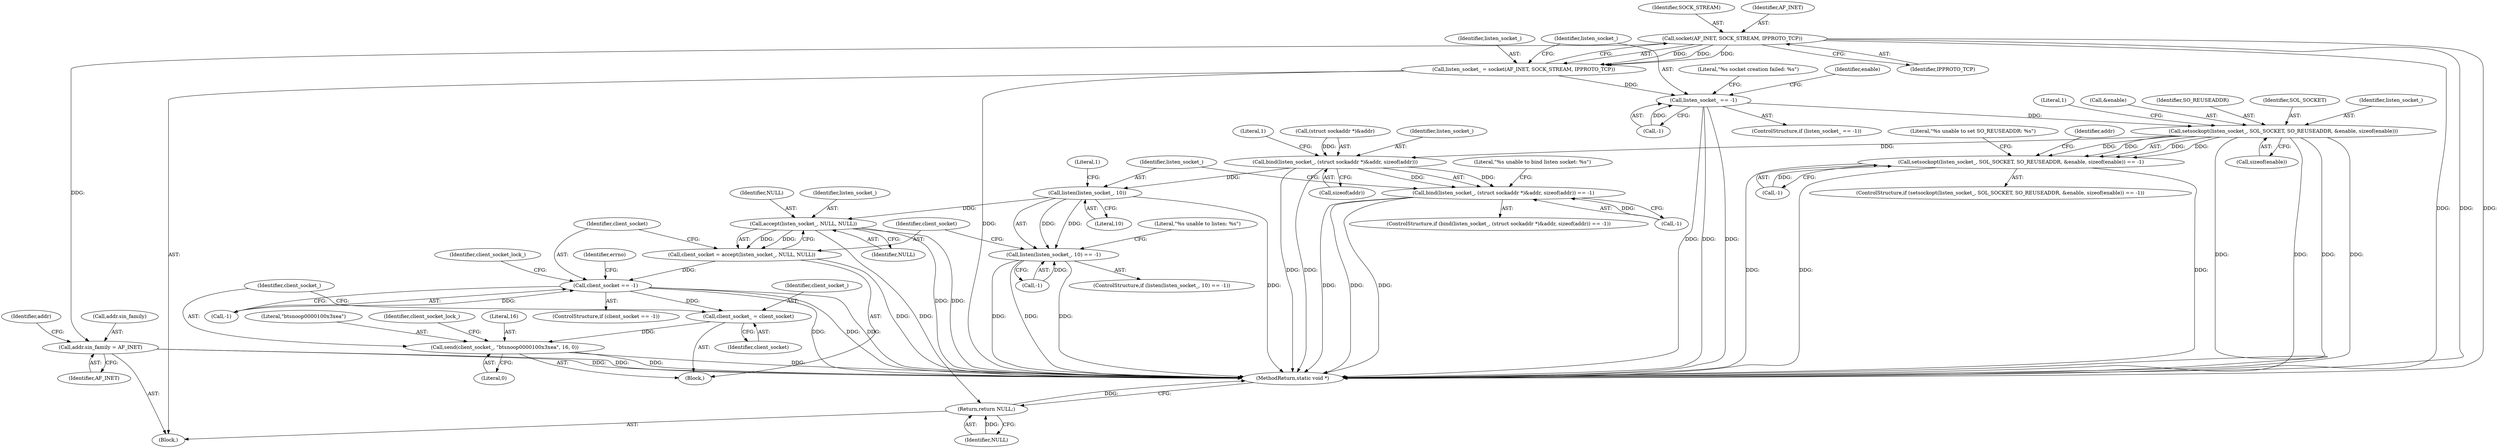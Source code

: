 digraph "0_Android_472271b153c5dc53c28beac55480a8d8434b2d5c_52@API" {
"1000114" [label="(Call,socket(AF_INET, SOCK_STREAM, IPPROTO_TCP))"];
"1000112" [label="(Call,listen_socket_ = socket(AF_INET, SOCK_STREAM, IPPROTO_TCP))"];
"1000119" [label="(Call,listen_socket_ == -1)"];
"1000136" [label="(Call,setsockopt(listen_socket_, SOL_SOCKET, SO_REUSEADDR, &enable, sizeof(enable)))"];
"1000135" [label="(Call,setsockopt(listen_socket_, SOL_SOCKET, SO_REUSEADDR, &enable, sizeof(enable)) == -1)"];
"1000175" [label="(Call,bind(listen_socket_, (struct sockaddr *)&addr, sizeof(addr)))"];
"1000174" [label="(Call,bind(listen_socket_, (struct sockaddr *)&addr, sizeof(addr)) == -1)"];
"1000194" [label="(Call,listen(listen_socket_, 10))"];
"1000193" [label="(Call,listen(listen_socket_, 10) == -1)"];
"1000211" [label="(Call,accept(listen_socket_, NULL, NULL))"];
"1000209" [label="(Call,client_socket = accept(listen_socket_, NULL, NULL))"];
"1000216" [label="(Call,client_socket == -1)"];
"1000243" [label="(Call,client_socket_ = client_socket)"];
"1000246" [label="(Call,send(client_socket_, \"btsnoop\0\0\0\0\1\0\0\x3\xea\", 16, 0))"];
"1000258" [label="(Return,return NULL;)"];
"1000154" [label="(Call,addr.sin_family = AF_INET)"];
"1000114" [label="(Call,socket(AF_INET, SOCK_STREAM, IPPROTO_TCP))"];
"1000201" [label="(Literal,\"%s unable to listen: %s\")"];
"1000137" [label="(Identifier,listen_socket_)"];
"1000134" [label="(ControlStructure,if (setsockopt(listen_socket_, SOL_SOCKET, SO_REUSEADDR, &enable, sizeof(enable)) == -1))"];
"1000148" [label="(Literal,\"%s unable to set SO_REUSEADDR: %s\")"];
"1000136" [label="(Call,setsockopt(listen_socket_, SOL_SOCKET, SO_REUSEADDR, &enable, sizeof(enable)))"];
"1000184" [label="(Literal,1)"];
"1000213" [label="(Identifier,NULL)"];
"1000217" [label="(Identifier,client_socket)"];
"1000214" [label="(Identifier,NULL)"];
"1000224" [label="(Identifier,errno)"];
"1000239" [label="(Identifier,client_socket_lock_)"];
"1000113" [label="(Identifier,listen_socket_)"];
"1000260" [label="(MethodReturn,static void *)"];
"1000125" [label="(Literal,\"%s socket creation failed: %s\")"];
"1000117" [label="(Identifier,IPPROTO_TCP)"];
"1000216" [label="(Call,client_socket == -1)"];
"1000145" [label="(Literal,1)"];
"1000193" [label="(Call,listen(listen_socket_, 10) == -1)"];
"1000245" [label="(Identifier,client_socket)"];
"1000174" [label="(Call,bind(listen_socket_, (struct sockaddr *)&addr, sizeof(addr)) == -1)"];
"1000116" [label="(Identifier,SOCK_STREAM)"];
"1000243" [label="(Call,client_socket_ = client_socket)"];
"1000246" [label="(Call,send(client_socket_, \"btsnoop\0\0\0\0\1\0\0\x3\xea\", 16, 0))"];
"1000215" [label="(ControlStructure,if (client_socket == -1))"];
"1000132" [label="(Identifier,enable)"];
"1000120" [label="(Identifier,listen_socket_)"];
"1000248" [label="(Literal,\"btsnoop\0\0\0\0\1\0\0\x3\xea\")"];
"1000144" [label="(Call,-1)"];
"1000181" [label="(Call,sizeof(addr))"];
"1000115" [label="(Identifier,AF_INET)"];
"1000177" [label="(Call,(struct sockaddr *)&addr)"];
"1000196" [label="(Literal,10)"];
"1000212" [label="(Identifier,listen_socket_)"];
"1000142" [label="(Call,sizeof(enable))"];
"1000209" [label="(Call,client_socket = accept(listen_socket_, NULL, NULL))"];
"1000187" [label="(Literal,\"%s unable to bind listen socket: %s\")"];
"1000247" [label="(Identifier,client_socket_)"];
"1000195" [label="(Identifier,listen_socket_)"];
"1000198" [label="(Literal,1)"];
"1000112" [label="(Call,listen_socket_ = socket(AF_INET, SOCK_STREAM, IPPROTO_TCP))"];
"1000103" [label="(Block,)"];
"1000207" [label="(Block,)"];
"1000156" [label="(Identifier,addr)"];
"1000175" [label="(Call,bind(listen_socket_, (struct sockaddr *)&addr, sizeof(addr)))"];
"1000194" [label="(Call,listen(listen_socket_, 10))"];
"1000259" [label="(Identifier,NULL)"];
"1000176" [label="(Identifier,listen_socket_)"];
"1000118" [label="(ControlStructure,if (listen_socket_ == -1))"];
"1000173" [label="(ControlStructure,if (bind(listen_socket_, (struct sockaddr *)&addr, sizeof(addr)) == -1))"];
"1000192" [label="(ControlStructure,if (listen(listen_socket_, 10) == -1))"];
"1000140" [label="(Call,&enable)"];
"1000244" [label="(Identifier,client_socket_)"];
"1000253" [label="(Identifier,client_socket_lock_)"];
"1000158" [label="(Identifier,AF_INET)"];
"1000197" [label="(Call,-1)"];
"1000135" [label="(Call,setsockopt(listen_socket_, SOL_SOCKET, SO_REUSEADDR, &enable, sizeof(enable)) == -1)"];
"1000139" [label="(Identifier,SO_REUSEADDR)"];
"1000121" [label="(Call,-1)"];
"1000119" [label="(Call,listen_socket_ == -1)"];
"1000218" [label="(Call,-1)"];
"1000183" [label="(Call,-1)"];
"1000250" [label="(Literal,0)"];
"1000155" [label="(Call,addr.sin_family)"];
"1000162" [label="(Identifier,addr)"];
"1000249" [label="(Literal,16)"];
"1000210" [label="(Identifier,client_socket)"];
"1000138" [label="(Identifier,SOL_SOCKET)"];
"1000154" [label="(Call,addr.sin_family = AF_INET)"];
"1000211" [label="(Call,accept(listen_socket_, NULL, NULL))"];
"1000258" [label="(Return,return NULL;)"];
"1000114" -> "1000112"  [label="AST: "];
"1000114" -> "1000117"  [label="CFG: "];
"1000115" -> "1000114"  [label="AST: "];
"1000116" -> "1000114"  [label="AST: "];
"1000117" -> "1000114"  [label="AST: "];
"1000112" -> "1000114"  [label="CFG: "];
"1000114" -> "1000260"  [label="DDG: "];
"1000114" -> "1000260"  [label="DDG: "];
"1000114" -> "1000260"  [label="DDG: "];
"1000114" -> "1000112"  [label="DDG: "];
"1000114" -> "1000112"  [label="DDG: "];
"1000114" -> "1000112"  [label="DDG: "];
"1000114" -> "1000154"  [label="DDG: "];
"1000112" -> "1000103"  [label="AST: "];
"1000113" -> "1000112"  [label="AST: "];
"1000120" -> "1000112"  [label="CFG: "];
"1000112" -> "1000260"  [label="DDG: "];
"1000112" -> "1000119"  [label="DDG: "];
"1000119" -> "1000118"  [label="AST: "];
"1000119" -> "1000121"  [label="CFG: "];
"1000120" -> "1000119"  [label="AST: "];
"1000121" -> "1000119"  [label="AST: "];
"1000125" -> "1000119"  [label="CFG: "];
"1000132" -> "1000119"  [label="CFG: "];
"1000119" -> "1000260"  [label="DDG: "];
"1000119" -> "1000260"  [label="DDG: "];
"1000119" -> "1000260"  [label="DDG: "];
"1000121" -> "1000119"  [label="DDG: "];
"1000119" -> "1000136"  [label="DDG: "];
"1000136" -> "1000135"  [label="AST: "];
"1000136" -> "1000142"  [label="CFG: "];
"1000137" -> "1000136"  [label="AST: "];
"1000138" -> "1000136"  [label="AST: "];
"1000139" -> "1000136"  [label="AST: "];
"1000140" -> "1000136"  [label="AST: "];
"1000142" -> "1000136"  [label="AST: "];
"1000145" -> "1000136"  [label="CFG: "];
"1000136" -> "1000260"  [label="DDG: "];
"1000136" -> "1000260"  [label="DDG: "];
"1000136" -> "1000260"  [label="DDG: "];
"1000136" -> "1000260"  [label="DDG: "];
"1000136" -> "1000135"  [label="DDG: "];
"1000136" -> "1000135"  [label="DDG: "];
"1000136" -> "1000135"  [label="DDG: "];
"1000136" -> "1000135"  [label="DDG: "];
"1000136" -> "1000175"  [label="DDG: "];
"1000135" -> "1000134"  [label="AST: "];
"1000135" -> "1000144"  [label="CFG: "];
"1000144" -> "1000135"  [label="AST: "];
"1000148" -> "1000135"  [label="CFG: "];
"1000156" -> "1000135"  [label="CFG: "];
"1000135" -> "1000260"  [label="DDG: "];
"1000135" -> "1000260"  [label="DDG: "];
"1000135" -> "1000260"  [label="DDG: "];
"1000144" -> "1000135"  [label="DDG: "];
"1000175" -> "1000174"  [label="AST: "];
"1000175" -> "1000181"  [label="CFG: "];
"1000176" -> "1000175"  [label="AST: "];
"1000177" -> "1000175"  [label="AST: "];
"1000181" -> "1000175"  [label="AST: "];
"1000184" -> "1000175"  [label="CFG: "];
"1000175" -> "1000260"  [label="DDG: "];
"1000175" -> "1000260"  [label="DDG: "];
"1000175" -> "1000174"  [label="DDG: "];
"1000175" -> "1000174"  [label="DDG: "];
"1000177" -> "1000175"  [label="DDG: "];
"1000175" -> "1000194"  [label="DDG: "];
"1000174" -> "1000173"  [label="AST: "];
"1000174" -> "1000183"  [label="CFG: "];
"1000183" -> "1000174"  [label="AST: "];
"1000187" -> "1000174"  [label="CFG: "];
"1000195" -> "1000174"  [label="CFG: "];
"1000174" -> "1000260"  [label="DDG: "];
"1000174" -> "1000260"  [label="DDG: "];
"1000174" -> "1000260"  [label="DDG: "];
"1000183" -> "1000174"  [label="DDG: "];
"1000194" -> "1000193"  [label="AST: "];
"1000194" -> "1000196"  [label="CFG: "];
"1000195" -> "1000194"  [label="AST: "];
"1000196" -> "1000194"  [label="AST: "];
"1000198" -> "1000194"  [label="CFG: "];
"1000194" -> "1000260"  [label="DDG: "];
"1000194" -> "1000193"  [label="DDG: "];
"1000194" -> "1000193"  [label="DDG: "];
"1000194" -> "1000211"  [label="DDG: "];
"1000193" -> "1000192"  [label="AST: "];
"1000193" -> "1000197"  [label="CFG: "];
"1000197" -> "1000193"  [label="AST: "];
"1000201" -> "1000193"  [label="CFG: "];
"1000210" -> "1000193"  [label="CFG: "];
"1000193" -> "1000260"  [label="DDG: "];
"1000193" -> "1000260"  [label="DDG: "];
"1000193" -> "1000260"  [label="DDG: "];
"1000197" -> "1000193"  [label="DDG: "];
"1000211" -> "1000209"  [label="AST: "];
"1000211" -> "1000214"  [label="CFG: "];
"1000212" -> "1000211"  [label="AST: "];
"1000213" -> "1000211"  [label="AST: "];
"1000214" -> "1000211"  [label="AST: "];
"1000209" -> "1000211"  [label="CFG: "];
"1000211" -> "1000260"  [label="DDG: "];
"1000211" -> "1000260"  [label="DDG: "];
"1000211" -> "1000209"  [label="DDG: "];
"1000211" -> "1000209"  [label="DDG: "];
"1000211" -> "1000258"  [label="DDG: "];
"1000209" -> "1000207"  [label="AST: "];
"1000210" -> "1000209"  [label="AST: "];
"1000217" -> "1000209"  [label="CFG: "];
"1000209" -> "1000260"  [label="DDG: "];
"1000209" -> "1000216"  [label="DDG: "];
"1000216" -> "1000215"  [label="AST: "];
"1000216" -> "1000218"  [label="CFG: "];
"1000217" -> "1000216"  [label="AST: "];
"1000218" -> "1000216"  [label="AST: "];
"1000224" -> "1000216"  [label="CFG: "];
"1000239" -> "1000216"  [label="CFG: "];
"1000216" -> "1000260"  [label="DDG: "];
"1000216" -> "1000260"  [label="DDG: "];
"1000216" -> "1000260"  [label="DDG: "];
"1000218" -> "1000216"  [label="DDG: "];
"1000216" -> "1000243"  [label="DDG: "];
"1000243" -> "1000207"  [label="AST: "];
"1000243" -> "1000245"  [label="CFG: "];
"1000244" -> "1000243"  [label="AST: "];
"1000245" -> "1000243"  [label="AST: "];
"1000247" -> "1000243"  [label="CFG: "];
"1000243" -> "1000246"  [label="DDG: "];
"1000246" -> "1000207"  [label="AST: "];
"1000246" -> "1000250"  [label="CFG: "];
"1000247" -> "1000246"  [label="AST: "];
"1000248" -> "1000246"  [label="AST: "];
"1000249" -> "1000246"  [label="AST: "];
"1000250" -> "1000246"  [label="AST: "];
"1000253" -> "1000246"  [label="CFG: "];
"1000246" -> "1000260"  [label="DDG: "];
"1000246" -> "1000260"  [label="DDG: "];
"1000258" -> "1000103"  [label="AST: "];
"1000258" -> "1000259"  [label="CFG: "];
"1000259" -> "1000258"  [label="AST: "];
"1000260" -> "1000258"  [label="CFG: "];
"1000258" -> "1000260"  [label="DDG: "];
"1000259" -> "1000258"  [label="DDG: "];
"1000154" -> "1000103"  [label="AST: "];
"1000154" -> "1000158"  [label="CFG: "];
"1000155" -> "1000154"  [label="AST: "];
"1000158" -> "1000154"  [label="AST: "];
"1000162" -> "1000154"  [label="CFG: "];
"1000154" -> "1000260"  [label="DDG: "];
"1000154" -> "1000260"  [label="DDG: "];
}
